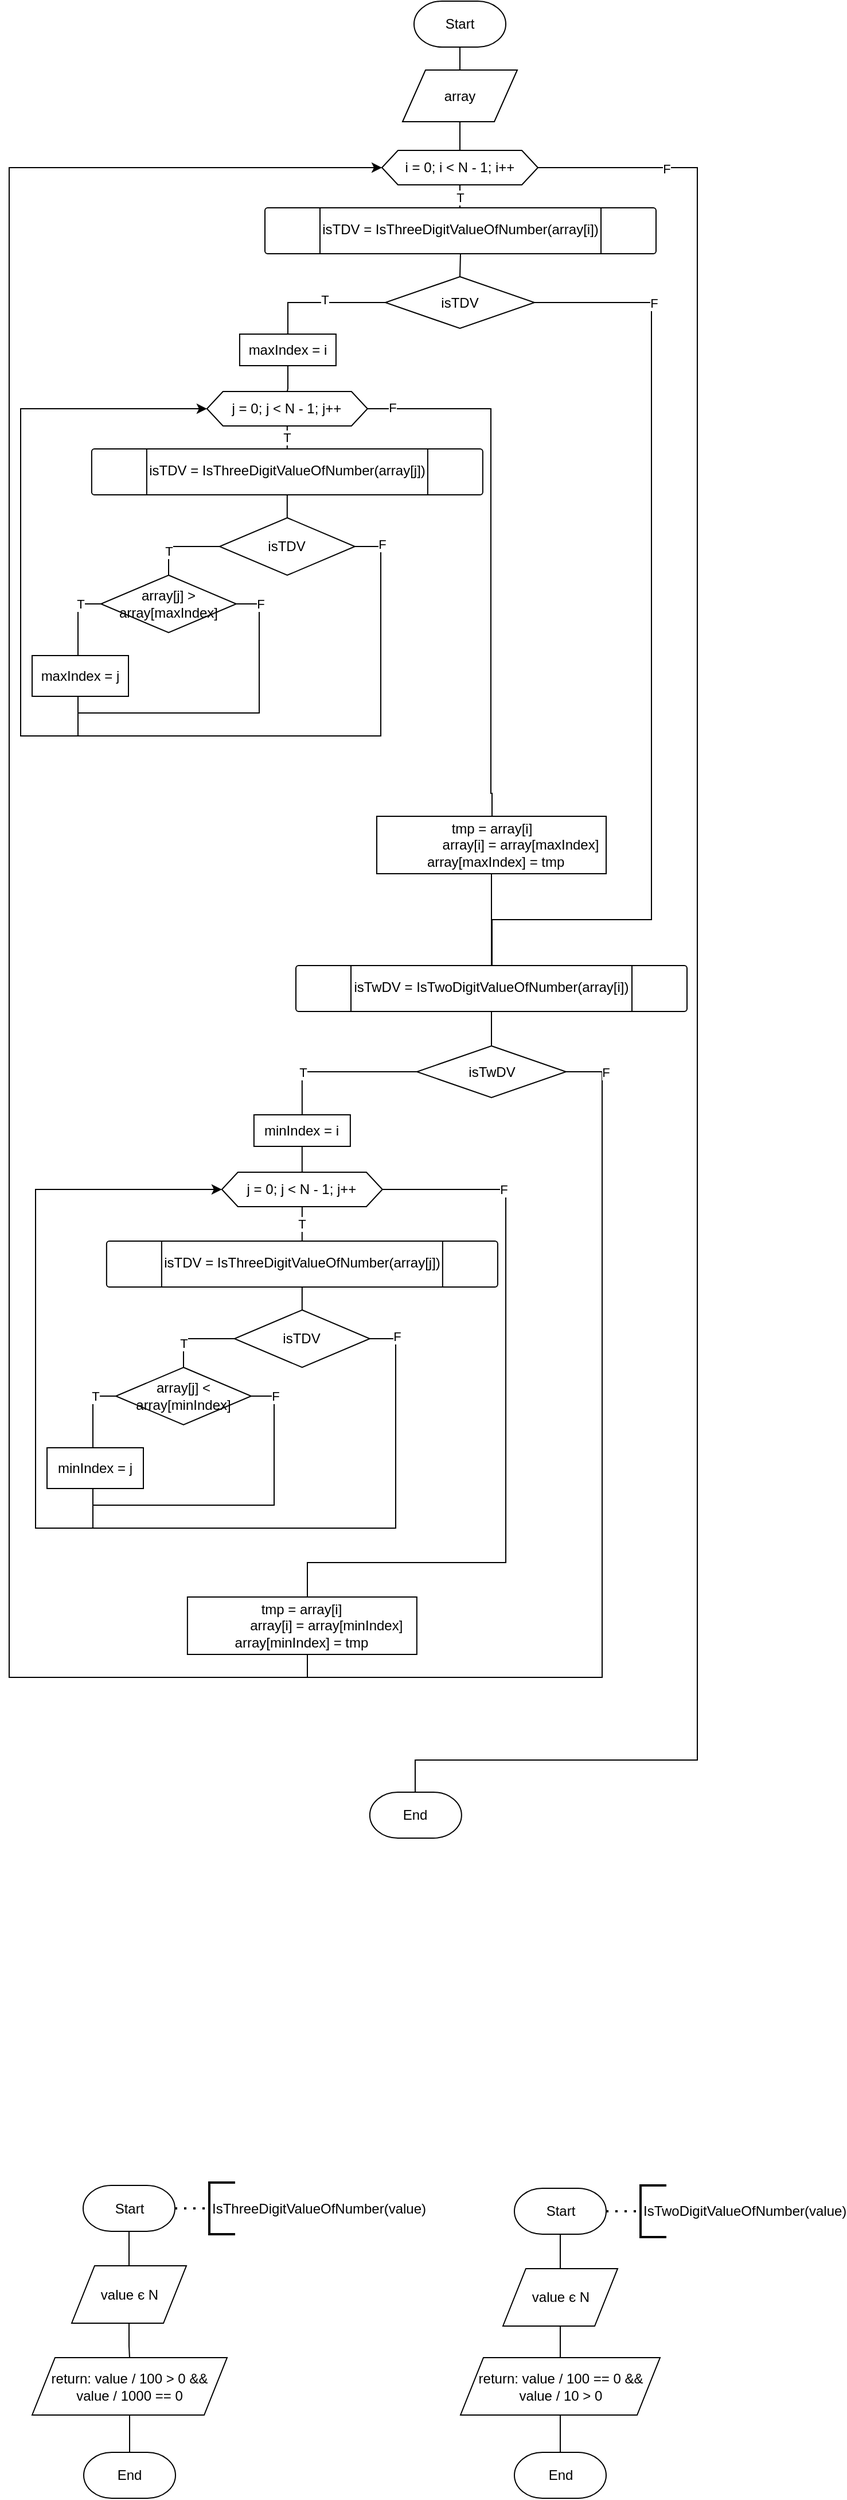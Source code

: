 <mxfile version="16.0.2" type="device"><diagram id="QeliX6miftS9n_QheA_f" name="Page-1"><mxGraphModel dx="1107" dy="935" grid="1" gridSize="10" guides="1" tooltips="1" connect="1" arrows="1" fold="1" page="1" pageScale="1" pageWidth="827" pageHeight="1169" math="0" shadow="0"><root><mxCell id="0"/><mxCell id="1" parent="0"/><mxCell id="iiRH1RWMOA3u9TeVLbU5-84" style="edgeStyle=orthogonalEdgeStyle;rounded=0;orthogonalLoop=1;jettySize=auto;html=1;exitX=1;exitY=0.5;exitDx=0;exitDy=0;endArrow=none;endFill=0;" edge="1" parent="1" source="iiRH1RWMOA3u9TeVLbU5-87" target="iiRH1RWMOA3u9TeVLbU5-166"><mxGeometry relative="1" as="geometry"><mxPoint x="380" y="1670" as="targetPoint"/><Array as="points"><mxPoint x="630" y="255"/><mxPoint x="630" y="1642"/><mxPoint x="384" y="1642"/></Array></mxGeometry></mxCell><mxCell id="iiRH1RWMOA3u9TeVLbU5-85" value="F" style="edgeLabel;html=1;align=center;verticalAlign=middle;resizable=0;points=[];" connectable="0" vertex="1" parent="iiRH1RWMOA3u9TeVLbU5-84"><mxGeometry x="-0.876" y="-1" relative="1" as="geometry"><mxPoint as="offset"/></mxGeometry></mxCell><mxCell id="iiRH1RWMOA3u9TeVLbU5-86" value="T" style="edgeStyle=orthogonalEdgeStyle;rounded=0;orthogonalLoop=1;jettySize=auto;html=1;exitX=0.5;exitY=1;exitDx=0;exitDy=0;endArrow=none;endFill=0;" edge="1" parent="1" source="iiRH1RWMOA3u9TeVLbU5-87" target="iiRH1RWMOA3u9TeVLbU5-131"><mxGeometry relative="1" as="geometry"/></mxCell><mxCell id="iiRH1RWMOA3u9TeVLbU5-87" value="i = 0; i &amp;lt; N - 1; i++" style="shape=hexagon;perimeter=hexagonPerimeter2;whiteSpace=wrap;html=1;fixedSize=1;size=14;" vertex="1" parent="1"><mxGeometry x="355" y="240" width="136" height="30" as="geometry"/></mxCell><mxCell id="iiRH1RWMOA3u9TeVLbU5-88" value="T" style="edgeStyle=orthogonalEdgeStyle;rounded=0;orthogonalLoop=1;jettySize=auto;html=1;exitX=0.5;exitY=1;exitDx=0;exitDy=0;endArrow=none;endFill=0;" edge="1" parent="1" source="iiRH1RWMOA3u9TeVLbU5-91" target="iiRH1RWMOA3u9TeVLbU5-133"><mxGeometry relative="1" as="geometry"/></mxCell><mxCell id="iiRH1RWMOA3u9TeVLbU5-89" style="edgeStyle=orthogonalEdgeStyle;rounded=0;orthogonalLoop=1;jettySize=auto;html=1;exitX=1;exitY=0.5;exitDx=0;exitDy=0;endArrow=none;endFill=0;entryX=0.5;entryY=0;entryDx=0;entryDy=0;" edge="1" parent="1" source="iiRH1RWMOA3u9TeVLbU5-91" target="iiRH1RWMOA3u9TeVLbU5-109"><mxGeometry relative="1" as="geometry"><Array as="points"><mxPoint x="450" y="465"/><mxPoint x="450" y="800"/><mxPoint x="451" y="800"/><mxPoint x="451" y="820"/></Array></mxGeometry></mxCell><mxCell id="iiRH1RWMOA3u9TeVLbU5-90" value="F" style="edgeLabel;html=1;align=center;verticalAlign=middle;resizable=0;points=[];" vertex="1" connectable="0" parent="iiRH1RWMOA3u9TeVLbU5-89"><mxGeometry x="-0.909" y="1" relative="1" as="geometry"><mxPoint as="offset"/></mxGeometry></mxCell><mxCell id="iiRH1RWMOA3u9TeVLbU5-91" value="j = 0; j &amp;lt; N - 1; j++" style="shape=hexagon;perimeter=hexagonPerimeter2;whiteSpace=wrap;html=1;fixedSize=1;size=14;" vertex="1" parent="1"><mxGeometry x="202.43" y="450" width="140" height="30" as="geometry"/></mxCell><mxCell id="iiRH1RWMOA3u9TeVLbU5-92" value="" style="edgeStyle=orthogonalEdgeStyle;rounded=0;orthogonalLoop=1;jettySize=auto;html=1;endArrow=none;endFill=0;" edge="1" parent="1" source="iiRH1RWMOA3u9TeVLbU5-93" target="iiRH1RWMOA3u9TeVLbU5-87"><mxGeometry relative="1" as="geometry"/></mxCell><mxCell id="iiRH1RWMOA3u9TeVLbU5-93" value="array" style="shape=parallelogram;perimeter=parallelogramPerimeter;whiteSpace=wrap;html=1;fixedSize=1;" vertex="1" parent="1"><mxGeometry x="373" y="170" width="100" height="45" as="geometry"/></mxCell><mxCell id="iiRH1RWMOA3u9TeVLbU5-94" value="" style="edgeStyle=orthogonalEdgeStyle;rounded=0;orthogonalLoop=1;jettySize=auto;html=1;endArrow=none;endFill=0;" edge="1" parent="1" source="iiRH1RWMOA3u9TeVLbU5-98" target="iiRH1RWMOA3u9TeVLbU5-100"><mxGeometry relative="1" as="geometry"/></mxCell><mxCell id="iiRH1RWMOA3u9TeVLbU5-95" value="T" style="edgeLabel;html=1;align=center;verticalAlign=middle;resizable=0;points=[];" vertex="1" connectable="0" parent="iiRH1RWMOA3u9TeVLbU5-94"><mxGeometry x="-0.05" y="-3" relative="1" as="geometry"><mxPoint as="offset"/></mxGeometry></mxCell><mxCell id="iiRH1RWMOA3u9TeVLbU5-96" style="edgeStyle=orthogonalEdgeStyle;rounded=0;orthogonalLoop=1;jettySize=auto;html=1;exitX=1;exitY=0.5;exitDx=0;exitDy=0;entryX=0.5;entryY=0;entryDx=0;entryDy=0;endArrow=none;endFill=0;" edge="1" parent="1" source="iiRH1RWMOA3u9TeVLbU5-98" target="iiRH1RWMOA3u9TeVLbU5-140"><mxGeometry relative="1" as="geometry"><Array as="points"><mxPoint x="590" y="373"/><mxPoint x="590" y="910"/><mxPoint x="451" y="910"/><mxPoint x="451" y="950"/></Array></mxGeometry></mxCell><mxCell id="iiRH1RWMOA3u9TeVLbU5-97" value="F" style="edgeLabel;html=1;align=center;verticalAlign=middle;resizable=0;points=[];" vertex="1" connectable="0" parent="iiRH1RWMOA3u9TeVLbU5-96"><mxGeometry x="-0.717" y="1" relative="1" as="geometry"><mxPoint x="1" y="-14" as="offset"/></mxGeometry></mxCell><mxCell id="iiRH1RWMOA3u9TeVLbU5-98" value="isTDV" style="rhombus;whiteSpace=wrap;html=1;" vertex="1" parent="1"><mxGeometry x="358" y="350" width="130" height="45" as="geometry"/></mxCell><mxCell id="iiRH1RWMOA3u9TeVLbU5-99" value="" style="edgeStyle=orthogonalEdgeStyle;rounded=0;orthogonalLoop=1;jettySize=auto;html=1;endArrow=none;endFill=0;" edge="1" parent="1" source="iiRH1RWMOA3u9TeVLbU5-100" target="iiRH1RWMOA3u9TeVLbU5-91"><mxGeometry relative="1" as="geometry"/></mxCell><mxCell id="iiRH1RWMOA3u9TeVLbU5-100" value="maxIndex = i" style="whiteSpace=wrap;html=1;" vertex="1" parent="1"><mxGeometry x="230.96" y="400" width="84" height="27.5" as="geometry"/></mxCell><mxCell id="iiRH1RWMOA3u9TeVLbU5-101" style="edgeStyle=orthogonalEdgeStyle;rounded=0;orthogonalLoop=1;jettySize=auto;html=1;exitX=1;exitY=0.5;exitDx=0;exitDy=0;endArrow=none;endFill=0;" edge="1" parent="1" source="iiRH1RWMOA3u9TeVLbU5-105"><mxGeometry relative="1" as="geometry"><mxPoint x="90" y="750" as="targetPoint"/><Array as="points"><mxPoint x="354" y="585"/><mxPoint x="354" y="750"/><mxPoint x="90" y="750"/></Array></mxGeometry></mxCell><mxCell id="iiRH1RWMOA3u9TeVLbU5-102" value="F" style="edgeLabel;html=1;align=center;verticalAlign=middle;resizable=0;points=[];" vertex="1" connectable="0" parent="iiRH1RWMOA3u9TeVLbU5-101"><mxGeometry x="-0.851" y="-1" relative="1" as="geometry"><mxPoint x="2" y="-13" as="offset"/></mxGeometry></mxCell><mxCell id="iiRH1RWMOA3u9TeVLbU5-103" style="edgeStyle=orthogonalEdgeStyle;rounded=0;orthogonalLoop=1;jettySize=auto;html=1;exitX=0;exitY=0.5;exitDx=0;exitDy=0;endArrow=none;endFill=0;" edge="1" parent="1" source="iiRH1RWMOA3u9TeVLbU5-105" target="iiRH1RWMOA3u9TeVLbU5-145"><mxGeometry relative="1" as="geometry"/></mxCell><mxCell id="iiRH1RWMOA3u9TeVLbU5-104" value="T" style="edgeLabel;html=1;align=center;verticalAlign=middle;resizable=0;points=[];" vertex="1" connectable="0" parent="iiRH1RWMOA3u9TeVLbU5-103"><mxGeometry x="0.394" relative="1" as="geometry"><mxPoint as="offset"/></mxGeometry></mxCell><mxCell id="iiRH1RWMOA3u9TeVLbU5-105" value="isTDV" style="rhombus;whiteSpace=wrap;html=1;" vertex="1" parent="1"><mxGeometry x="213.43" y="560" width="118" height="50" as="geometry"/></mxCell><mxCell id="iiRH1RWMOA3u9TeVLbU5-106" style="edgeStyle=orthogonalEdgeStyle;rounded=0;orthogonalLoop=1;jettySize=auto;html=1;exitX=0.5;exitY=1;exitDx=0;exitDy=0;entryX=0;entryY=0.5;entryDx=0;entryDy=0;endArrow=classic;endFill=1;" edge="1" parent="1" source="iiRH1RWMOA3u9TeVLbU5-107" target="iiRH1RWMOA3u9TeVLbU5-91"><mxGeometry relative="1" as="geometry"><mxPoint x="274.43" y="690" as="targetPoint"/><Array as="points"><mxPoint x="90" y="716"/><mxPoint x="90" y="750"/><mxPoint x="40" y="750"/><mxPoint x="40" y="465"/></Array></mxGeometry></mxCell><mxCell id="iiRH1RWMOA3u9TeVLbU5-107" value="maxIndex = j" style="whiteSpace=wrap;html=1;" vertex="1" parent="1"><mxGeometry x="50" y="680" width="84" height="35.5" as="geometry"/></mxCell><mxCell id="iiRH1RWMOA3u9TeVLbU5-108" style="edgeStyle=orthogonalEdgeStyle;rounded=0;orthogonalLoop=1;jettySize=auto;html=1;exitX=0.5;exitY=1;exitDx=0;exitDy=0;endArrow=none;endFill=0;" edge="1" parent="1" source="iiRH1RWMOA3u9TeVLbU5-109" target="iiRH1RWMOA3u9TeVLbU5-140"><mxGeometry relative="1" as="geometry"/></mxCell><mxCell id="iiRH1RWMOA3u9TeVLbU5-109" value="&lt;div&gt;tmp = array[i]&lt;/div&gt;&lt;div&gt;&amp;nbsp; &amp;nbsp; &amp;nbsp; &amp;nbsp; &amp;nbsp; &amp;nbsp; &amp;nbsp; &amp;nbsp; array[i] = array[maxIndex]&lt;span&gt;&amp;nbsp; &amp;nbsp; array[maxIndex] = tmp&lt;/span&gt;&lt;/div&gt;" style="rounded=0;whiteSpace=wrap;html=1;" vertex="1" parent="1"><mxGeometry x="350.5" y="820" width="200" height="50" as="geometry"/></mxCell><mxCell id="iiRH1RWMOA3u9TeVLbU5-110" style="edgeStyle=orthogonalEdgeStyle;rounded=0;orthogonalLoop=1;jettySize=auto;html=1;exitX=0.5;exitY=1;exitDx=0;exitDy=0;exitPerimeter=0;endArrow=none;endFill=0;" edge="1" parent="1" source="iiRH1RWMOA3u9TeVLbU5-111" target="iiRH1RWMOA3u9TeVLbU5-93"><mxGeometry relative="1" as="geometry"/></mxCell><mxCell id="iiRH1RWMOA3u9TeVLbU5-111" value="&lt;font style=&quot;font-size: 12px&quot;&gt;Start&lt;/font&gt;" style="strokeWidth=1;html=1;shape=mxgraph.flowchart.terminator;whiteSpace=wrap;rounded=1;shadow=0;glass=0;sketch=0;fontSize=1;" vertex="1" parent="1"><mxGeometry x="383" y="110" width="80" height="40" as="geometry"/></mxCell><mxCell id="iiRH1RWMOA3u9TeVLbU5-112" style="edgeStyle=orthogonalEdgeStyle;rounded=0;orthogonalLoop=1;jettySize=auto;html=1;exitX=0.5;exitY=1;exitDx=0;exitDy=0;exitPerimeter=0;endArrow=none;endFill=0;" edge="1" parent="1" source="iiRH1RWMOA3u9TeVLbU5-113" target="iiRH1RWMOA3u9TeVLbU5-118"><mxGeometry relative="1" as="geometry"/></mxCell><mxCell id="iiRH1RWMOA3u9TeVLbU5-113" value="&lt;font style=&quot;font-size: 12px&quot;&gt;Start&lt;/font&gt;" style="strokeWidth=1;html=1;shape=mxgraph.flowchart.terminator;whiteSpace=wrap;rounded=1;shadow=0;glass=0;sketch=0;fontSize=1;" vertex="1" parent="1"><mxGeometry x="94.5" y="2012.5" width="80" height="40" as="geometry"/></mxCell><mxCell id="iiRH1RWMOA3u9TeVLbU5-114" value="&lt;span style=&quot;font-size: 12px&quot;&gt;End&lt;/span&gt;" style="strokeWidth=1;html=1;shape=mxgraph.flowchart.terminator;whiteSpace=wrap;rounded=1;shadow=0;glass=0;sketch=0;fontSize=1;" vertex="1" parent="1"><mxGeometry x="95" y="2245" width="80" height="40" as="geometry"/></mxCell><mxCell id="iiRH1RWMOA3u9TeVLbU5-115" value="&lt;span style=&quot;text-align: center&quot;&gt;IsThreeDigitValueOfNumber(value)&lt;/span&gt;" style="strokeWidth=2;html=1;shape=mxgraph.flowchart.annotation_1;align=left;pointerEvents=1;" vertex="1" parent="1"><mxGeometry x="204.5" y="2010" width="22.5" height="45" as="geometry"/></mxCell><mxCell id="iiRH1RWMOA3u9TeVLbU5-116" value="" style="endArrow=none;dashed=1;html=1;dashPattern=1 3;strokeWidth=2;rounded=0;entryX=0;entryY=0.5;entryDx=0;entryDy=0;entryPerimeter=0;exitX=1;exitY=0.5;exitDx=0;exitDy=0;exitPerimeter=0;" edge="1" parent="1" source="iiRH1RWMOA3u9TeVLbU5-113" target="iiRH1RWMOA3u9TeVLbU5-115"><mxGeometry width="50" height="50" relative="1" as="geometry"><mxPoint x="44.5" y="2212.5" as="sourcePoint"/><mxPoint x="94.5" y="2162.5" as="targetPoint"/></mxGeometry></mxCell><mxCell id="iiRH1RWMOA3u9TeVLbU5-117" style="edgeStyle=orthogonalEdgeStyle;rounded=0;orthogonalLoop=1;jettySize=auto;html=1;exitX=0.5;exitY=1;exitDx=0;exitDy=0;endArrow=none;endFill=0;" edge="1" parent="1" source="iiRH1RWMOA3u9TeVLbU5-118" target="iiRH1RWMOA3u9TeVLbU5-120"><mxGeometry relative="1" as="geometry"/></mxCell><mxCell id="iiRH1RWMOA3u9TeVLbU5-118" value="value є N" style="shape=parallelogram;perimeter=parallelogramPerimeter;whiteSpace=wrap;html=1;fixedSize=1;" vertex="1" parent="1"><mxGeometry x="84.5" y="2082.5" width="100" height="50" as="geometry"/></mxCell><mxCell id="iiRH1RWMOA3u9TeVLbU5-119" style="edgeStyle=orthogonalEdgeStyle;rounded=0;orthogonalLoop=1;jettySize=auto;html=1;exitX=0.5;exitY=1;exitDx=0;exitDy=0;endArrow=none;endFill=0;" edge="1" parent="1" source="iiRH1RWMOA3u9TeVLbU5-120" target="iiRH1RWMOA3u9TeVLbU5-114"><mxGeometry relative="1" as="geometry"/></mxCell><mxCell id="iiRH1RWMOA3u9TeVLbU5-120" value="return: value / 100 &amp;gt; 0 &amp;amp;&amp;amp; value / 1000 == 0" style="shape=parallelogram;perimeter=parallelogramPerimeter;whiteSpace=wrap;html=1;fixedSize=1;" vertex="1" parent="1"><mxGeometry x="50" y="2162.5" width="170" height="50" as="geometry"/></mxCell><mxCell id="iiRH1RWMOA3u9TeVLbU5-121" style="edgeStyle=orthogonalEdgeStyle;rounded=0;orthogonalLoop=1;jettySize=auto;html=1;exitX=0.5;exitY=1;exitDx=0;exitDy=0;exitPerimeter=0;endArrow=none;endFill=0;" edge="1" parent="1" source="iiRH1RWMOA3u9TeVLbU5-122" target="iiRH1RWMOA3u9TeVLbU5-127"><mxGeometry relative="1" as="geometry"/></mxCell><mxCell id="iiRH1RWMOA3u9TeVLbU5-122" value="&lt;font style=&quot;font-size: 12px&quot;&gt;Start&lt;/font&gt;" style="strokeWidth=1;html=1;shape=mxgraph.flowchart.terminator;whiteSpace=wrap;rounded=1;shadow=0;glass=0;sketch=0;fontSize=1;" vertex="1" parent="1"><mxGeometry x="470.5" y="2015" width="80" height="40" as="geometry"/></mxCell><mxCell id="iiRH1RWMOA3u9TeVLbU5-123" value="&lt;span style=&quot;font-size: 12px&quot;&gt;End&lt;/span&gt;" style="strokeWidth=1;html=1;shape=mxgraph.flowchart.terminator;whiteSpace=wrap;rounded=1;shadow=0;glass=0;sketch=0;fontSize=1;" vertex="1" parent="1"><mxGeometry x="470.5" y="2245" width="80" height="40" as="geometry"/></mxCell><mxCell id="iiRH1RWMOA3u9TeVLbU5-124" value="&lt;span style=&quot;text-align: center&quot;&gt;IsTwoDigitValueOfNumber(value)&lt;/span&gt;" style="strokeWidth=2;html=1;shape=mxgraph.flowchart.annotation_1;align=left;pointerEvents=1;" vertex="1" parent="1"><mxGeometry x="580.5" y="2012.5" width="22.5" height="45" as="geometry"/></mxCell><mxCell id="iiRH1RWMOA3u9TeVLbU5-125" value="" style="endArrow=none;dashed=1;html=1;dashPattern=1 3;strokeWidth=2;rounded=0;entryX=0;entryY=0.5;entryDx=0;entryDy=0;entryPerimeter=0;exitX=1;exitY=0.5;exitDx=0;exitDy=0;exitPerimeter=0;" edge="1" parent="1" source="iiRH1RWMOA3u9TeVLbU5-122" target="iiRH1RWMOA3u9TeVLbU5-124"><mxGeometry width="50" height="50" relative="1" as="geometry"><mxPoint x="420.5" y="2215" as="sourcePoint"/><mxPoint x="470.5" y="2165" as="targetPoint"/></mxGeometry></mxCell><mxCell id="iiRH1RWMOA3u9TeVLbU5-126" style="edgeStyle=orthogonalEdgeStyle;rounded=0;orthogonalLoop=1;jettySize=auto;html=1;exitX=0.5;exitY=1;exitDx=0;exitDy=0;endArrow=none;endFill=0;" edge="1" parent="1" source="iiRH1RWMOA3u9TeVLbU5-127" target="iiRH1RWMOA3u9TeVLbU5-129"><mxGeometry relative="1" as="geometry"/></mxCell><mxCell id="iiRH1RWMOA3u9TeVLbU5-127" value="value є N" style="shape=parallelogram;perimeter=parallelogramPerimeter;whiteSpace=wrap;html=1;fixedSize=1;" vertex="1" parent="1"><mxGeometry x="460.5" y="2085" width="100" height="50" as="geometry"/></mxCell><mxCell id="iiRH1RWMOA3u9TeVLbU5-128" style="edgeStyle=orthogonalEdgeStyle;rounded=0;orthogonalLoop=1;jettySize=auto;html=1;exitX=0.5;exitY=1;exitDx=0;exitDy=0;endArrow=none;endFill=0;" edge="1" parent="1" source="iiRH1RWMOA3u9TeVLbU5-129" target="iiRH1RWMOA3u9TeVLbU5-123"><mxGeometry relative="1" as="geometry"/></mxCell><mxCell id="iiRH1RWMOA3u9TeVLbU5-129" value="return: value / 100 == 0 &amp;amp;&amp;amp; value / 10 &amp;gt; 0" style="shape=parallelogram;perimeter=parallelogramPerimeter;whiteSpace=wrap;html=1;fixedSize=1;" vertex="1" parent="1"><mxGeometry x="423.5" y="2162.5" width="174" height="50" as="geometry"/></mxCell><mxCell id="iiRH1RWMOA3u9TeVLbU5-130" style="edgeStyle=orthogonalEdgeStyle;rounded=0;orthogonalLoop=1;jettySize=auto;html=1;exitX=0.5;exitY=1;exitDx=0;exitDy=0;entryX=0.5;entryY=0;entryDx=0;entryDy=0;endArrow=none;endFill=0;" edge="1" parent="1" source="iiRH1RWMOA3u9TeVLbU5-131" target="iiRH1RWMOA3u9TeVLbU5-98"><mxGeometry relative="1" as="geometry"/></mxCell><mxCell id="iiRH1RWMOA3u9TeVLbU5-131" value="isTDV = IsThreeDigitValueOfNumber(array[i])" style="verticalLabelPosition=bottom;verticalAlign=top;html=1;shape=process;whiteSpace=wrap;rounded=1;size=0.14;arcSize=6;spacingTop=-35;" vertex="1" parent="1"><mxGeometry x="253" y="290" width="341" height="40" as="geometry"/></mxCell><mxCell id="iiRH1RWMOA3u9TeVLbU5-132" style="edgeStyle=orthogonalEdgeStyle;rounded=0;orthogonalLoop=1;jettySize=auto;html=1;exitX=0.5;exitY=1;exitDx=0;exitDy=0;endArrow=none;endFill=0;" edge="1" parent="1" source="iiRH1RWMOA3u9TeVLbU5-133" target="iiRH1RWMOA3u9TeVLbU5-105"><mxGeometry relative="1" as="geometry"/></mxCell><mxCell id="iiRH1RWMOA3u9TeVLbU5-133" value="isTDV = IsThreeDigitValueOfNumber(array[j])" style="verticalLabelPosition=bottom;verticalAlign=top;html=1;shape=process;whiteSpace=wrap;rounded=1;size=0.14;arcSize=6;spacingTop=-35;" vertex="1" parent="1"><mxGeometry x="101.93" y="500" width="341" height="40" as="geometry"/></mxCell><mxCell id="iiRH1RWMOA3u9TeVLbU5-134" style="edgeStyle=orthogonalEdgeStyle;rounded=0;orthogonalLoop=1;jettySize=auto;html=1;exitX=0;exitY=0.5;exitDx=0;exitDy=0;entryX=0.5;entryY=0;entryDx=0;entryDy=0;endArrow=none;endFill=0;" edge="1" parent="1" source="iiRH1RWMOA3u9TeVLbU5-138" target="iiRH1RWMOA3u9TeVLbU5-151"><mxGeometry relative="1" as="geometry"/></mxCell><mxCell id="iiRH1RWMOA3u9TeVLbU5-135" value="T" style="edgeLabel;html=1;align=center;verticalAlign=middle;resizable=0;points=[];" connectable="0" vertex="1" parent="iiRH1RWMOA3u9TeVLbU5-134"><mxGeometry x="0.353" y="-1" relative="1" as="geometry"><mxPoint x="-7" y="1" as="offset"/></mxGeometry></mxCell><mxCell id="iiRH1RWMOA3u9TeVLbU5-136" style="edgeStyle=orthogonalEdgeStyle;rounded=0;orthogonalLoop=1;jettySize=auto;html=1;exitX=1;exitY=0.5;exitDx=0;exitDy=0;endArrow=none;endFill=0;" edge="1" parent="1" source="iiRH1RWMOA3u9TeVLbU5-138"><mxGeometry relative="1" as="geometry"><mxPoint x="290" y="1570" as="targetPoint"/><Array as="points"><mxPoint x="547" y="1043"/><mxPoint x="547" y="1570"/></Array></mxGeometry></mxCell><mxCell id="iiRH1RWMOA3u9TeVLbU5-137" value="F" style="edgeLabel;html=1;align=center;verticalAlign=middle;resizable=0;points=[];" connectable="0" vertex="1" parent="iiRH1RWMOA3u9TeVLbU5-136"><mxGeometry x="-0.95" y="2" relative="1" as="geometry"><mxPoint x="14" y="2" as="offset"/></mxGeometry></mxCell><mxCell id="iiRH1RWMOA3u9TeVLbU5-138" value="isTwDV" style="rhombus;whiteSpace=wrap;html=1;" vertex="1" parent="1"><mxGeometry x="385.5" y="1020" width="130" height="45" as="geometry"/></mxCell><mxCell id="iiRH1RWMOA3u9TeVLbU5-139" style="edgeStyle=orthogonalEdgeStyle;rounded=0;orthogonalLoop=1;jettySize=auto;html=1;exitX=0.5;exitY=1;exitDx=0;exitDy=0;entryX=0.5;entryY=0;entryDx=0;entryDy=0;endArrow=none;endFill=0;" edge="1" parent="1" source="iiRH1RWMOA3u9TeVLbU5-140" target="iiRH1RWMOA3u9TeVLbU5-138"><mxGeometry relative="1" as="geometry"/></mxCell><mxCell id="iiRH1RWMOA3u9TeVLbU5-140" value="isTwDV = IsTwoDigitValueOfNumber(array[i])" style="verticalLabelPosition=bottom;verticalAlign=top;html=1;shape=process;whiteSpace=wrap;rounded=1;size=0.14;arcSize=6;spacingTop=-35;" vertex="1" parent="1"><mxGeometry x="280.0" y="950" width="341" height="40" as="geometry"/></mxCell><mxCell id="iiRH1RWMOA3u9TeVLbU5-141" style="edgeStyle=orthogonalEdgeStyle;rounded=0;orthogonalLoop=1;jettySize=auto;html=1;endArrow=classic;endFill=1;entryX=0;entryY=0.5;entryDx=0;entryDy=0;exitX=0.5;exitY=1;exitDx=0;exitDy=0;" edge="1" parent="1" source="iiRH1RWMOA3u9TeVLbU5-159" target="iiRH1RWMOA3u9TeVLbU5-87"><mxGeometry relative="1" as="geometry"><mxPoint x="50" y="390" as="targetPoint"/><mxPoint x="80" y="1420" as="sourcePoint"/><Array as="points"><mxPoint x="290" y="1570"/><mxPoint x="30" y="1570"/><mxPoint x="30" y="255"/></Array></mxGeometry></mxCell><mxCell id="iiRH1RWMOA3u9TeVLbU5-142" value="T" style="edgeStyle=orthogonalEdgeStyle;rounded=0;orthogonalLoop=1;jettySize=auto;html=1;exitX=0;exitY=0.5;exitDx=0;exitDy=0;endArrow=none;endFill=0;" edge="1" parent="1" source="iiRH1RWMOA3u9TeVLbU5-145" target="iiRH1RWMOA3u9TeVLbU5-107"><mxGeometry x="-0.463" relative="1" as="geometry"><mxPoint as="offset"/></mxGeometry></mxCell><mxCell id="iiRH1RWMOA3u9TeVLbU5-143" style="edgeStyle=orthogonalEdgeStyle;rounded=0;orthogonalLoop=1;jettySize=auto;html=1;exitX=1;exitY=0.5;exitDx=0;exitDy=0;endArrow=none;endFill=0;" edge="1" parent="1" source="iiRH1RWMOA3u9TeVLbU5-145"><mxGeometry relative="1" as="geometry"><mxPoint x="90" y="750" as="targetPoint"/><Array as="points"><mxPoint x="248" y="635"/><mxPoint x="248" y="730"/><mxPoint x="90" y="730"/></Array></mxGeometry></mxCell><mxCell id="iiRH1RWMOA3u9TeVLbU5-144" value="F" style="edgeLabel;html=1;align=center;verticalAlign=middle;resizable=0;points=[];" vertex="1" connectable="0" parent="iiRH1RWMOA3u9TeVLbU5-143"><mxGeometry x="-0.865" y="1" relative="1" as="geometry"><mxPoint as="offset"/></mxGeometry></mxCell><mxCell id="iiRH1RWMOA3u9TeVLbU5-145" value="array[j] &amp;gt; array[maxIndex]" style="rhombus;whiteSpace=wrap;html=1;" vertex="1" parent="1"><mxGeometry x="110" y="610" width="118" height="50" as="geometry"/></mxCell><mxCell id="iiRH1RWMOA3u9TeVLbU5-146" value="T" style="edgeStyle=orthogonalEdgeStyle;rounded=0;orthogonalLoop=1;jettySize=auto;html=1;exitX=0.5;exitY=1;exitDx=0;exitDy=0;endArrow=none;endFill=0;" edge="1" parent="1" source="iiRH1RWMOA3u9TeVLbU5-149" target="iiRH1RWMOA3u9TeVLbU5-161"><mxGeometry relative="1" as="geometry"/></mxCell><mxCell id="iiRH1RWMOA3u9TeVLbU5-147" style="edgeStyle=orthogonalEdgeStyle;rounded=0;orthogonalLoop=1;jettySize=auto;html=1;exitX=1;exitY=0.5;exitDx=0;exitDy=0;endArrow=none;endFill=0;" edge="1" parent="1" source="iiRH1RWMOA3u9TeVLbU5-149" target="iiRH1RWMOA3u9TeVLbU5-159"><mxGeometry relative="1" as="geometry"><Array as="points"><mxPoint x="463" y="1145"/><mxPoint x="463" y="1470"/><mxPoint x="290" y="1470"/></Array></mxGeometry></mxCell><mxCell id="iiRH1RWMOA3u9TeVLbU5-148" value="F" style="edgeLabel;html=1;align=center;verticalAlign=middle;resizable=0;points=[];" connectable="0" vertex="1" parent="iiRH1RWMOA3u9TeVLbU5-147"><mxGeometry x="-0.909" y="1" relative="1" as="geometry"><mxPoint x="76" y="1" as="offset"/></mxGeometry></mxCell><mxCell id="iiRH1RWMOA3u9TeVLbU5-149" value="j = 0; j &amp;lt; N - 1; j++" style="shape=hexagon;perimeter=hexagonPerimeter2;whiteSpace=wrap;html=1;fixedSize=1;size=14;" vertex="1" parent="1"><mxGeometry x="215.43" y="1130" width="140" height="30" as="geometry"/></mxCell><mxCell id="iiRH1RWMOA3u9TeVLbU5-150" value="" style="edgeStyle=orthogonalEdgeStyle;rounded=0;orthogonalLoop=1;jettySize=auto;html=1;endArrow=none;endFill=0;" edge="1" parent="1" source="iiRH1RWMOA3u9TeVLbU5-151" target="iiRH1RWMOA3u9TeVLbU5-149"><mxGeometry relative="1" as="geometry"/></mxCell><mxCell id="iiRH1RWMOA3u9TeVLbU5-151" value="minIndex = i" style="whiteSpace=wrap;html=1;" vertex="1" parent="1"><mxGeometry x="243.43" y="1080" width="84" height="27.5" as="geometry"/></mxCell><mxCell id="iiRH1RWMOA3u9TeVLbU5-152" style="edgeStyle=orthogonalEdgeStyle;rounded=0;orthogonalLoop=1;jettySize=auto;html=1;exitX=1;exitY=0.5;exitDx=0;exitDy=0;endArrow=none;endFill=0;" edge="1" parent="1" source="iiRH1RWMOA3u9TeVLbU5-156"><mxGeometry relative="1" as="geometry"><mxPoint x="103" y="1440" as="targetPoint"/><Array as="points"><mxPoint x="367" y="1275"/><mxPoint x="367" y="1440"/><mxPoint x="103" y="1440"/></Array></mxGeometry></mxCell><mxCell id="iiRH1RWMOA3u9TeVLbU5-153" value="F" style="edgeLabel;html=1;align=center;verticalAlign=middle;resizable=0;points=[];" connectable="0" vertex="1" parent="iiRH1RWMOA3u9TeVLbU5-152"><mxGeometry x="-0.851" y="-1" relative="1" as="geometry"><mxPoint x="2" y="-13" as="offset"/></mxGeometry></mxCell><mxCell id="iiRH1RWMOA3u9TeVLbU5-154" style="edgeStyle=orthogonalEdgeStyle;rounded=0;orthogonalLoop=1;jettySize=auto;html=1;exitX=0;exitY=0.5;exitDx=0;exitDy=0;endArrow=none;endFill=0;" edge="1" parent="1" source="iiRH1RWMOA3u9TeVLbU5-156" target="iiRH1RWMOA3u9TeVLbU5-165"><mxGeometry relative="1" as="geometry"/></mxCell><mxCell id="iiRH1RWMOA3u9TeVLbU5-155" value="T" style="edgeLabel;html=1;align=center;verticalAlign=middle;resizable=0;points=[];" connectable="0" vertex="1" parent="iiRH1RWMOA3u9TeVLbU5-154"><mxGeometry x="0.394" relative="1" as="geometry"><mxPoint as="offset"/></mxGeometry></mxCell><mxCell id="iiRH1RWMOA3u9TeVLbU5-156" value="isTDV" style="rhombus;whiteSpace=wrap;html=1;" vertex="1" parent="1"><mxGeometry x="226.43" y="1250" width="118" height="50" as="geometry"/></mxCell><mxCell id="iiRH1RWMOA3u9TeVLbU5-157" style="edgeStyle=orthogonalEdgeStyle;rounded=0;orthogonalLoop=1;jettySize=auto;html=1;exitX=0.5;exitY=1;exitDx=0;exitDy=0;entryX=0;entryY=0.5;entryDx=0;entryDy=0;endArrow=classic;endFill=1;" edge="1" parent="1" source="iiRH1RWMOA3u9TeVLbU5-158" target="iiRH1RWMOA3u9TeVLbU5-149"><mxGeometry relative="1" as="geometry"><mxPoint x="287.43" y="1380" as="targetPoint"/><Array as="points"><mxPoint x="103" y="1406"/><mxPoint x="103" y="1440"/><mxPoint x="53" y="1440"/><mxPoint x="53" y="1145"/></Array></mxGeometry></mxCell><mxCell id="iiRH1RWMOA3u9TeVLbU5-158" value="minIndex = j" style="whiteSpace=wrap;html=1;" vertex="1" parent="1"><mxGeometry x="63" y="1370" width="84" height="35.5" as="geometry"/></mxCell><mxCell id="iiRH1RWMOA3u9TeVLbU5-159" value="&lt;div&gt;tmp = array[i]&lt;/div&gt;&lt;div&gt;&amp;nbsp; &amp;nbsp; &amp;nbsp; &amp;nbsp; &amp;nbsp; &amp;nbsp; &amp;nbsp; &amp;nbsp; array[i] = array[minIndex]&lt;span&gt;&amp;nbsp; &amp;nbsp; array[minIndex] = tmp&lt;/span&gt;&lt;/div&gt;" style="rounded=0;whiteSpace=wrap;html=1;" vertex="1" parent="1"><mxGeometry x="185.43" y="1500" width="200" height="50" as="geometry"/></mxCell><mxCell id="iiRH1RWMOA3u9TeVLbU5-160" style="edgeStyle=orthogonalEdgeStyle;rounded=0;orthogonalLoop=1;jettySize=auto;html=1;exitX=0.5;exitY=1;exitDx=0;exitDy=0;endArrow=none;endFill=0;" edge="1" parent="1" source="iiRH1RWMOA3u9TeVLbU5-161" target="iiRH1RWMOA3u9TeVLbU5-156"><mxGeometry relative="1" as="geometry"/></mxCell><mxCell id="iiRH1RWMOA3u9TeVLbU5-161" value="isTDV = IsThreeDigitValueOfNumber(array[j])" style="verticalLabelPosition=bottom;verticalAlign=top;html=1;shape=process;whiteSpace=wrap;rounded=1;size=0.14;arcSize=6;spacingTop=-35;" vertex="1" parent="1"><mxGeometry x="114.93" y="1190" width="341" height="40" as="geometry"/></mxCell><mxCell id="iiRH1RWMOA3u9TeVLbU5-162" value="T" style="edgeStyle=orthogonalEdgeStyle;rounded=0;orthogonalLoop=1;jettySize=auto;html=1;exitX=0;exitY=0.5;exitDx=0;exitDy=0;endArrow=none;endFill=0;" edge="1" parent="1" source="iiRH1RWMOA3u9TeVLbU5-165" target="iiRH1RWMOA3u9TeVLbU5-158"><mxGeometry x="-0.463" relative="1" as="geometry"><mxPoint as="offset"/></mxGeometry></mxCell><mxCell id="iiRH1RWMOA3u9TeVLbU5-163" style="edgeStyle=orthogonalEdgeStyle;rounded=0;orthogonalLoop=1;jettySize=auto;html=1;exitX=1;exitY=0.5;exitDx=0;exitDy=0;endArrow=none;endFill=0;" edge="1" parent="1" source="iiRH1RWMOA3u9TeVLbU5-165"><mxGeometry relative="1" as="geometry"><mxPoint x="103" y="1440" as="targetPoint"/><Array as="points"><mxPoint x="261" y="1325"/><mxPoint x="261" y="1420"/><mxPoint x="103" y="1420"/></Array></mxGeometry></mxCell><mxCell id="iiRH1RWMOA3u9TeVLbU5-164" value="F" style="edgeLabel;html=1;align=center;verticalAlign=middle;resizable=0;points=[];" connectable="0" vertex="1" parent="iiRH1RWMOA3u9TeVLbU5-163"><mxGeometry x="-0.865" y="1" relative="1" as="geometry"><mxPoint as="offset"/></mxGeometry></mxCell><mxCell id="iiRH1RWMOA3u9TeVLbU5-165" value="array[j] &amp;lt; array[minIndex]" style="rhombus;whiteSpace=wrap;html=1;" vertex="1" parent="1"><mxGeometry x="123" y="1300" width="118" height="50" as="geometry"/></mxCell><mxCell id="iiRH1RWMOA3u9TeVLbU5-166" value="&lt;span style=&quot;font-size: 12px&quot;&gt;End&lt;/span&gt;" style="strokeWidth=1;html=1;shape=mxgraph.flowchart.terminator;whiteSpace=wrap;rounded=1;shadow=0;glass=0;sketch=0;fontSize=1;" vertex="1" parent="1"><mxGeometry x="344.43" y="1670" width="80" height="40" as="geometry"/></mxCell></root></mxGraphModel></diagram></mxfile>
